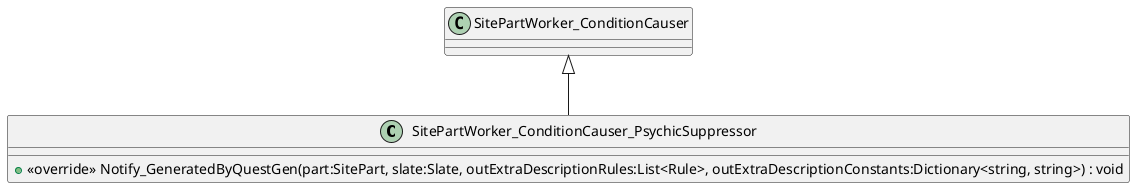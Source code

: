 @startuml
class SitePartWorker_ConditionCauser_PsychicSuppressor {
    + <<override>> Notify_GeneratedByQuestGen(part:SitePart, slate:Slate, outExtraDescriptionRules:List<Rule>, outExtraDescriptionConstants:Dictionary<string, string>) : void
}
SitePartWorker_ConditionCauser <|-- SitePartWorker_ConditionCauser_PsychicSuppressor
@enduml
